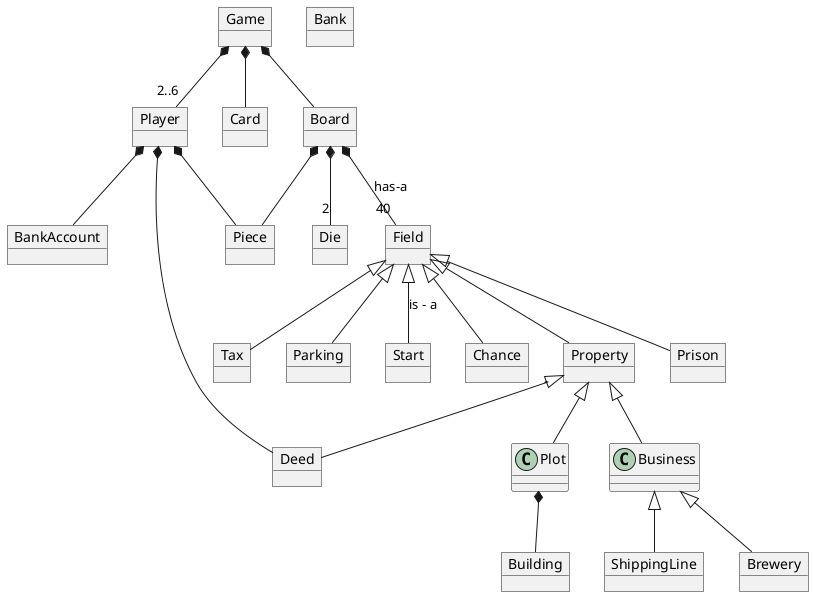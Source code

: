 @startuml
'https://plantuml.com/object-diagram

object Game
object Player
object BankAccount
object Die
object Card
object Bank

object Piece
object Board
object Field
object Property
object Prison
object Tax
object Parking
object Start
object Chance
object ShippingLine
object Building
object Deed
object Brewery


Game *-- Board
Game *-- "2..6" Player
Game *-- Card
Board *-- Piece
Player *-- Piece
Player *-- Deed
Player *-- BankAccount
Board *-- "2" Die
Board *-- "40" Field : has-a
Field <|-- Start : is - a
Field <|-- Property
Property <|-- Business
Property <|-- Plot
Property <|-- Deed
Plot *-- Building
Business <|-- ShippingLine
Business <|-- Brewery



Field <|-- Chance
Field <|-- Parking
Field <|-- Tax
Field <|-- Prison













@enduml
